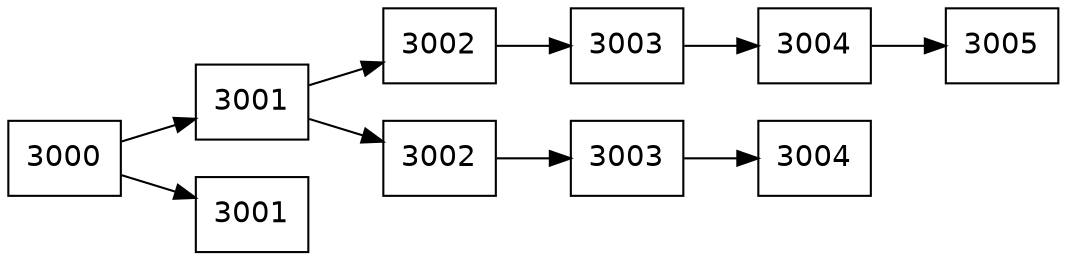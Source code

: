 digraph chains {
  rankdir=LR;
  node [shape=box; fontname=Helvetica]
  B0 [label="3000"]

  B1 [label="3001"]
  B2 [label="3001"]

  B3 [label="3002"]
  B4 [label="3002"]

  B5 [label="3003"]
  B6 [label="3003"]

  B7 [label="3004"]
  B8 [label="3004"]

  B9 [label="3005"]

  B0 -> {B1 B2}
  B1 -> {B3 B4}
  B3 -> B5 -> B7 -> B9
  B4 -> B6 -> B8
}
